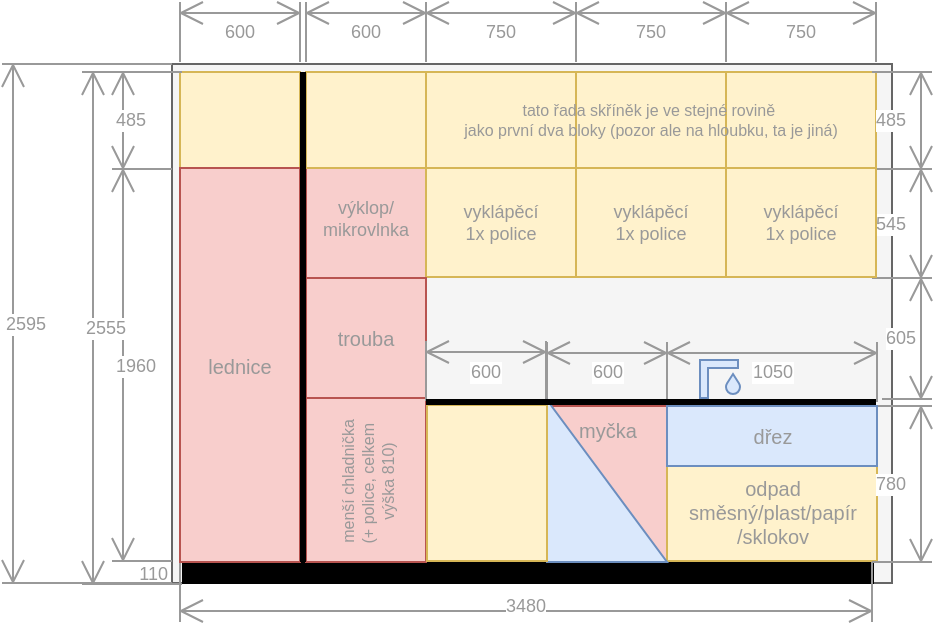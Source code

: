 <mxfile version="20.3.0" type="device"><diagram id="vtQquzI4iVmjjQQ1tL-T" name="Page-1"><mxGraphModel dx="659" dy="496" grid="1" gridSize="10" guides="1" tooltips="1" connect="1" arrows="1" fold="1" page="1" pageScale="1" pageWidth="1600" pageHeight="900" math="0" shadow="0"><root><mxCell id="0"/><mxCell id="1" parent="0"/><mxCell id="7i4dBzX8qPqZhMVhaeb4-1" value="" style="rounded=0;whiteSpace=wrap;html=1;strokeColor=#666666;fillColor=#f5f5f5;fontColor=#999999;fontSize=10;" parent="1" vertex="1"><mxGeometry x="95" y="41" width="360" height="259.5" as="geometry"/></mxCell><mxCell id="7i4dBzX8qPqZhMVhaeb4-2" value="" style="rounded=0;whiteSpace=wrap;html=1;fillColor=#fff2cc;strokeColor=#d6b656;fontSize=10;fontColor=#999999;" parent="1" vertex="1"><mxGeometry x="99" y="45" width="60" height="48.5" as="geometry"/></mxCell><mxCell id="7i4dBzX8qPqZhMVhaeb4-3" value="" style="rounded=0;whiteSpace=wrap;html=1;fillColor=#f8cecc;strokeColor=#b85450;fontSize=10;" parent="1" vertex="1"><mxGeometry x="162" y="92.5" width="60" height="56" as="geometry"/></mxCell><mxCell id="7i4dBzX8qPqZhMVhaeb4-4" value="" style="rounded=0;whiteSpace=wrap;html=1;fillColor=#000000;fontColor=#999999;strokeColor=none;fontSize=10;flipV=1;" parent="1" vertex="1"><mxGeometry x="100" y="290" width="346" height="11" as="geometry"/></mxCell><mxCell id="7i4dBzX8qPqZhMVhaeb4-5" value="" style="rounded=0;whiteSpace=wrap;html=1;fillColor=#fff2cc;strokeColor=#d6b656;fontSize=10;fontColor=#999999;" parent="1" vertex="1"><mxGeometry x="372" y="45" width="75" height="48.5" as="geometry"/></mxCell><mxCell id="7i4dBzX8qPqZhMVhaeb4-6" value="" style="rounded=0;whiteSpace=wrap;html=1;fillColor=#f8cecc;strokeColor=#b85450;fontSize=10;" parent="1" vertex="1"><mxGeometry x="162" y="200" width="60" height="90" as="geometry"/></mxCell><mxCell id="7i4dBzX8qPqZhMVhaeb4-7" value="110" style="shape=dimension;direction=south;whiteSpace=wrap;html=1;align=right;points=[];verticalAlign=middle;labelBackgroundColor=#ffffff;strokeColor=none;fontSize=9;fontColor=#999999;" parent="1" vertex="1"><mxGeometry x="55" y="290" width="40" height="11" as="geometry"/></mxCell><mxCell id="7i4dBzX8qPqZhMVhaeb4-8" value="myčka" style="rounded=0;whiteSpace=wrap;html=1;fillColor=#f8cecc;strokeColor=#b85450;fontColor=#999999;fontSize=10;verticalAlign=top;" parent="1" vertex="1"><mxGeometry x="282.5" y="212" width="60" height="78" as="geometry"/></mxCell><mxCell id="7i4dBzX8qPqZhMVhaeb4-9" value="3480" style="shape=dimension;direction=east;whiteSpace=wrap;html=1;align=center;points=[];verticalAlign=bottom;spacingTop=-8;labelBackgroundColor=#ffffff;strokeColor=#999999;fontSize=9;fontColor=#999999;" parent="1" vertex="1"><mxGeometry x="99" y="285" width="346" height="35" as="geometry"/></mxCell><mxCell id="7i4dBzX8qPqZhMVhaeb4-10" value="600" style="shape=dimension;direction=west;whiteSpace=wrap;html=1;align=center;points=[];verticalAlign=middle;labelBackgroundColor=#ffffff;strokeColor=#999999;fontSize=9;fontColor=#999999;" parent="1" vertex="1"><mxGeometry x="162" y="10" width="60" height="30" as="geometry"/></mxCell><mxCell id="7i4dBzX8qPqZhMVhaeb4-11" value="605" style="shape=dimension;direction=south;whiteSpace=wrap;html=1;align=left;points=[];verticalAlign=middle;labelBackgroundColor=#ffffff;strokeColor=#999999;flipV=1;flipH=1;fontSize=9;fontColor=#999999;" parent="1" vertex="1"><mxGeometry x="450" y="148" width="25" height="60.5" as="geometry"/></mxCell><mxCell id="7i4dBzX8qPqZhMVhaeb4-12" value="2595" style="shape=dimension;direction=south;whiteSpace=wrap;html=1;align=left;points=[];verticalAlign=middle;labelBackgroundColor=#ffffff;strokeColor=#999999;fontSize=9;fontColor=#999999;" parent="1" vertex="1"><mxGeometry x="10" y="41" width="85" height="259.5" as="geometry"/></mxCell><mxCell id="7i4dBzX8qPqZhMVhaeb4-13" value="1960" style="shape=dimension;direction=south;whiteSpace=wrap;html=1;align=left;points=[];verticalAlign=middle;labelBackgroundColor=#ffffff;strokeColor=#999999;fontSize=9;fontColor=#999999;" parent="1" vertex="1"><mxGeometry x="65" y="93.5" width="30" height="196" as="geometry"/></mxCell><mxCell id="7i4dBzX8qPqZhMVhaeb4-14" value="odpad&lt;br style=&quot;font-size: 10px;&quot;&gt;směsný/plast/papír&lt;div&gt;/sklo&lt;span style=&quot;background-color: initial;&quot;&gt;kov&lt;/span&gt;&lt;/div&gt;" style="rounded=0;whiteSpace=wrap;html=1;fillColor=#fff2cc;strokeColor=#d6b656;fontColor=#999999;fontSize=10;" parent="1" vertex="1"><mxGeometry x="342.5" y="240" width="105" height="49.5" as="geometry"/></mxCell><mxCell id="7i4dBzX8qPqZhMVhaeb4-15" value="600" style="shape=dimension;direction=west;whiteSpace=wrap;html=1;align=center;points=[];verticalAlign=middle;labelBackgroundColor=#ffffff;strokeColor=#999999;fontSize=9;fontColor=#999999;" parent="1" vertex="1"><mxGeometry x="282.5" y="180" width="60" height="30" as="geometry"/></mxCell><mxCell id="7i4dBzX8qPqZhMVhaeb4-16" value="lednice" style="rounded=0;whiteSpace=wrap;html=1;fillColor=#f8cecc;strokeColor=#b85450;fontColor=#999999;fontSize=10;" parent="1" vertex="1"><mxGeometry x="99" y="93" width="60" height="197" as="geometry"/></mxCell><mxCell id="7i4dBzX8qPqZhMVhaeb4-17" value="" style="verticalLabelPosition=bottom;verticalAlign=top;html=1;shape=mxgraph.basic.orthogonal_triangle;strokeColor=#6c8ebf;fillColor=#dae8fc;fontSize=10;fontColor=#999999;" parent="1" vertex="1"><mxGeometry x="282.5" y="209" width="60" height="81" as="geometry"/></mxCell><mxCell id="7i4dBzX8qPqZhMVhaeb4-18" value="" style="rounded=0;whiteSpace=wrap;html=1;fillColor=#fff2cc;strokeColor=#d6b656;fontSize=10;fontColor=#999999;" parent="1" vertex="1"><mxGeometry x="162" y="45" width="60" height="48" as="geometry"/></mxCell><mxCell id="7i4dBzX8qPqZhMVhaeb4-19" value="" style="rounded=0;whiteSpace=wrap;html=1;fillColor=#fff2cc;strokeColor=#d6b656;fontSize=10;fontColor=#999999;" parent="1" vertex="1"><mxGeometry x="222" y="45" width="75" height="48.5" as="geometry"/></mxCell><mxCell id="7i4dBzX8qPqZhMVhaeb4-20" value="" style="rounded=0;whiteSpace=wrap;html=1;fillColor=#fff2cc;strokeColor=#d6b656;fontSize=10;fontColor=#999999;" parent="1" vertex="1"><mxGeometry x="297" y="45" width="75" height="48.5" as="geometry"/></mxCell><mxCell id="7i4dBzX8qPqZhMVhaeb4-21" value="750" style="shape=dimension;direction=west;whiteSpace=wrap;html=1;align=center;points=[];verticalAlign=middle;labelBackgroundColor=#ffffff;strokeColor=#999999;fontSize=9;fontColor=#999999;" parent="1" vertex="1"><mxGeometry x="222" y="10" width="75" height="30" as="geometry"/></mxCell><mxCell id="7i4dBzX8qPqZhMVhaeb4-22" value="750" style="shape=dimension;direction=west;whiteSpace=wrap;html=1;align=center;points=[];verticalAlign=middle;labelBackgroundColor=#ffffff;strokeColor=#999999;fontSize=9;fontColor=#999999;" parent="1" vertex="1"><mxGeometry x="372" y="10" width="75" height="30" as="geometry"/></mxCell><mxCell id="7i4dBzX8qPqZhMVhaeb4-23" value="2555" style="shape=dimension;direction=south;whiteSpace=wrap;html=1;align=left;points=[];verticalAlign=middle;labelBackgroundColor=#ffffff;strokeColor=#999999;fontSize=9;fontColor=#999999;" parent="1" vertex="1"><mxGeometry x="50" y="45" width="50" height="256" as="geometry"/></mxCell><mxCell id="7i4dBzX8qPqZhMVhaeb4-24" value="485" style="shape=dimension;direction=south;whiteSpace=wrap;html=1;align=left;points=[];verticalAlign=middle;labelBackgroundColor=#ffffff;strokeColor=#999999;flipV=1;flipH=1;fontSize=9;fontColor=#999999;" parent="1" vertex="1"><mxGeometry x="445" y="45" width="30" height="48.5" as="geometry"/></mxCell><mxCell id="7i4dBzX8qPqZhMVhaeb4-25" value="&lt;span style=&quot;font-size: 9px;&quot;&gt;vyklápěcí&lt;/span&gt;&lt;div style=&quot;font-size: 9px;&quot;&gt;&lt;span style=&quot;font-size: 9px;&quot;&gt;1x police&lt;/span&gt;&lt;/div&gt;" style="rounded=0;whiteSpace=wrap;html=1;fillColor=#fff2cc;strokeColor=#d6b656;fontSize=9;fontColor=#999999;" parent="1" vertex="1"><mxGeometry x="222" y="93" width="75" height="54.5" as="geometry"/></mxCell><mxCell id="7i4dBzX8qPqZhMVhaeb4-26" value="vyklápěcí&lt;div style=&quot;font-size: 9px;&quot;&gt;1x police&lt;/div&gt;" style="rounded=0;whiteSpace=wrap;html=1;fillColor=#fff2cc;strokeColor=#d6b656;fontSize=9;fontColor=#999999;" parent="1" vertex="1"><mxGeometry x="297" y="93" width="75" height="54.5" as="geometry"/></mxCell><mxCell id="7i4dBzX8qPqZhMVhaeb4-27" value="545" style="shape=dimension;direction=south;whiteSpace=wrap;html=1;align=left;points=[];verticalAlign=middle;labelBackgroundColor=#ffffff;strokeColor=#999999;flipV=1;flipH=1;fontSize=9;fontColor=#999999;" parent="1" vertex="1"><mxGeometry x="445" y="93.5" width="30" height="54.5" as="geometry"/></mxCell><mxCell id="7i4dBzX8qPqZhMVhaeb4-28" value="485" style="shape=dimension;direction=south;whiteSpace=wrap;html=1;align=left;points=[];verticalAlign=middle;labelBackgroundColor=#ffffff;strokeColor=#999999;flipV=1;flipH=0;fontSize=9;fontColor=#999999;" parent="1" vertex="1"><mxGeometry x="65" y="45" width="30" height="48.5" as="geometry"/></mxCell><mxCell id="7i4dBzX8qPqZhMVhaeb4-29" value="780" style="shape=dimension;direction=south;whiteSpace=wrap;html=1;align=left;points=[];verticalAlign=middle;labelBackgroundColor=#ffffff;strokeColor=#999999;flipV=1;flipH=1;fontSize=9;fontColor=#999999;" parent="1" vertex="1"><mxGeometry x="445" y="212" width="30" height="78" as="geometry"/></mxCell><mxCell id="7i4dBzX8qPqZhMVhaeb4-30" value="trouba" style="rounded=0;whiteSpace=wrap;html=1;fillColor=#f8cecc;strokeColor=#b85450;fontColor=#999999;fontSize=10;" parent="1" vertex="1"><mxGeometry x="162" y="148" width="60" height="60" as="geometry"/></mxCell><mxCell id="7i4dBzX8qPqZhMVhaeb4-31" value="výklop/&#10;mikrovlnka" style="text;overflow=hidden;rounded=0;align=center;fontSize=9;fontStyle=0;fontColor=#999999;textShadow=0;" parent="1" vertex="1"><mxGeometry x="152" y="101" width="80" height="40" as="geometry"/></mxCell><mxCell id="7i4dBzX8qPqZhMVhaeb4-32" value="600" style="shape=dimension;direction=west;whiteSpace=wrap;html=1;align=center;points=[];verticalAlign=middle;labelBackgroundColor=#ffffff;strokeColor=#999999;fontSize=9;fontColor=#999999;" parent="1" vertex="1"><mxGeometry x="99" y="10" width="60" height="30" as="geometry"/></mxCell><mxCell id="7i4dBzX8qPqZhMVhaeb4-33" value="" style="rounded=0;whiteSpace=wrap;html=1;fillColor=#000000;strokeColor=none;fontSize=10;fontColor=#999999;" parent="1" vertex="1"><mxGeometry x="159" y="45" width="3" height="245" as="geometry"/></mxCell><mxCell id="7i4dBzX8qPqZhMVhaeb4-34" value="menší chladnička&#10;(+ police, celkem &#10;výška 810)" style="text;overflow=hidden;rounded=0;align=center;fontSize=8;fontStyle=0;fontColor=#999999;textShadow=0;rotation=-90;" parent="1" vertex="1"><mxGeometry x="152" y="229.5" width="80" height="40" as="geometry"/></mxCell><mxCell id="7i4dBzX8qPqZhMVhaeb4-35" value="vyklápěcí&lt;div style=&quot;font-size: 9px;&quot;&gt;1x police&lt;/div&gt;" style="rounded=0;whiteSpace=wrap;html=1;fillColor=#fff2cc;strokeColor=#d6b656;fontSize=9;fontColor=#999999;" parent="1" vertex="1"><mxGeometry x="372" y="93" width="75" height="54.5" as="geometry"/></mxCell><mxCell id="7i4dBzX8qPqZhMVhaeb4-36" value="750" style="shape=dimension;direction=west;whiteSpace=wrap;html=1;align=center;points=[];verticalAlign=middle;labelBackgroundColor=#ffffff;strokeColor=#999999;fontSize=9;fontColor=#999999;" parent="1" vertex="1"><mxGeometry x="297" y="10" width="75" height="30" as="geometry"/></mxCell><mxCell id="7i4dBzX8qPqZhMVhaeb4-37" value="600" style="shape=dimension;direction=west;whiteSpace=wrap;html=1;align=center;points=[];verticalAlign=middle;labelBackgroundColor=#ffffff;strokeColor=#999999;fontSize=9;fontColor=#999999;" parent="1" vertex="1"><mxGeometry x="222" y="179.5" width="60" height="30" as="geometry"/></mxCell><mxCell id="7i4dBzX8qPqZhMVhaeb4-38" value="1050" style="shape=dimension;direction=west;whiteSpace=wrap;html=1;align=center;points=[];verticalAlign=middle;labelBackgroundColor=#ffffff;strokeColor=#999999;fontSize=9;fontColor=#999999;" parent="1" vertex="1"><mxGeometry x="342.5" y="180" width="105" height="30" as="geometry"/></mxCell><mxCell id="7i4dBzX8qPqZhMVhaeb4-39" value="dřez" style="rounded=0;whiteSpace=wrap;html=1;fillColor=#dae8fc;strokeColor=#6c8ebf;fontSize=10;fontColor=#999999;" parent="1" vertex="1"><mxGeometry x="342.5" y="212" width="105" height="30" as="geometry"/></mxCell><mxCell id="7i4dBzX8qPqZhMVhaeb4-40" value="" style="rounded=0;whiteSpace=wrap;html=1;fillColor=#fff2cc;strokeColor=#d6b656;fontSize=10;verticalAlign=top;" parent="1" vertex="1"><mxGeometry x="222.5" y="211.5" width="60" height="78" as="geometry"/></mxCell><mxCell id="7i4dBzX8qPqZhMVhaeb4-41" value="" style="rounded=0;whiteSpace=wrap;html=1;fillColor=#000000;strokeColor=none;fontSize=10;fontColor=#999999;rotation=90;" parent="1" vertex="1"><mxGeometry x="333" y="97.5" width="3" height="225" as="geometry"/></mxCell><mxCell id="7i4dBzX8qPqZhMVhaeb4-42" value="tato řada skříněk je ve stejné rovině &#10;jako první dva bloky (pozor ale na hloubku, ta je jiná)&#10;" style="text;overflow=hidden;rounded=0;align=center;fontSize=8;fontStyle=0;fontColor=#999999;textShadow=0;" parent="1" vertex="1"><mxGeometry x="239.5" y="53" width="190" height="40" as="geometry"/></mxCell><mxCell id="7i4dBzX8qPqZhMVhaeb4-43" value="" style="shape=corner;whiteSpace=wrap;html=1;dx=4;dy=4;fillColor=#dae8fc;strokeColor=#6c8ebf;" parent="1" vertex="1"><mxGeometry x="359" y="189" width="19" height="19" as="geometry"/></mxCell><mxCell id="7i4dBzX8qPqZhMVhaeb4-44" value="" style="verticalLabelPosition=bottom;verticalAlign=top;html=1;shape=mxgraph.basic.drop;fillColor=#dae8fc;strokeColor=#6c8ebf;" parent="1" vertex="1"><mxGeometry x="372" y="196" width="7" height="10" as="geometry"/></mxCell></root></mxGraphModel></diagram></mxfile>
